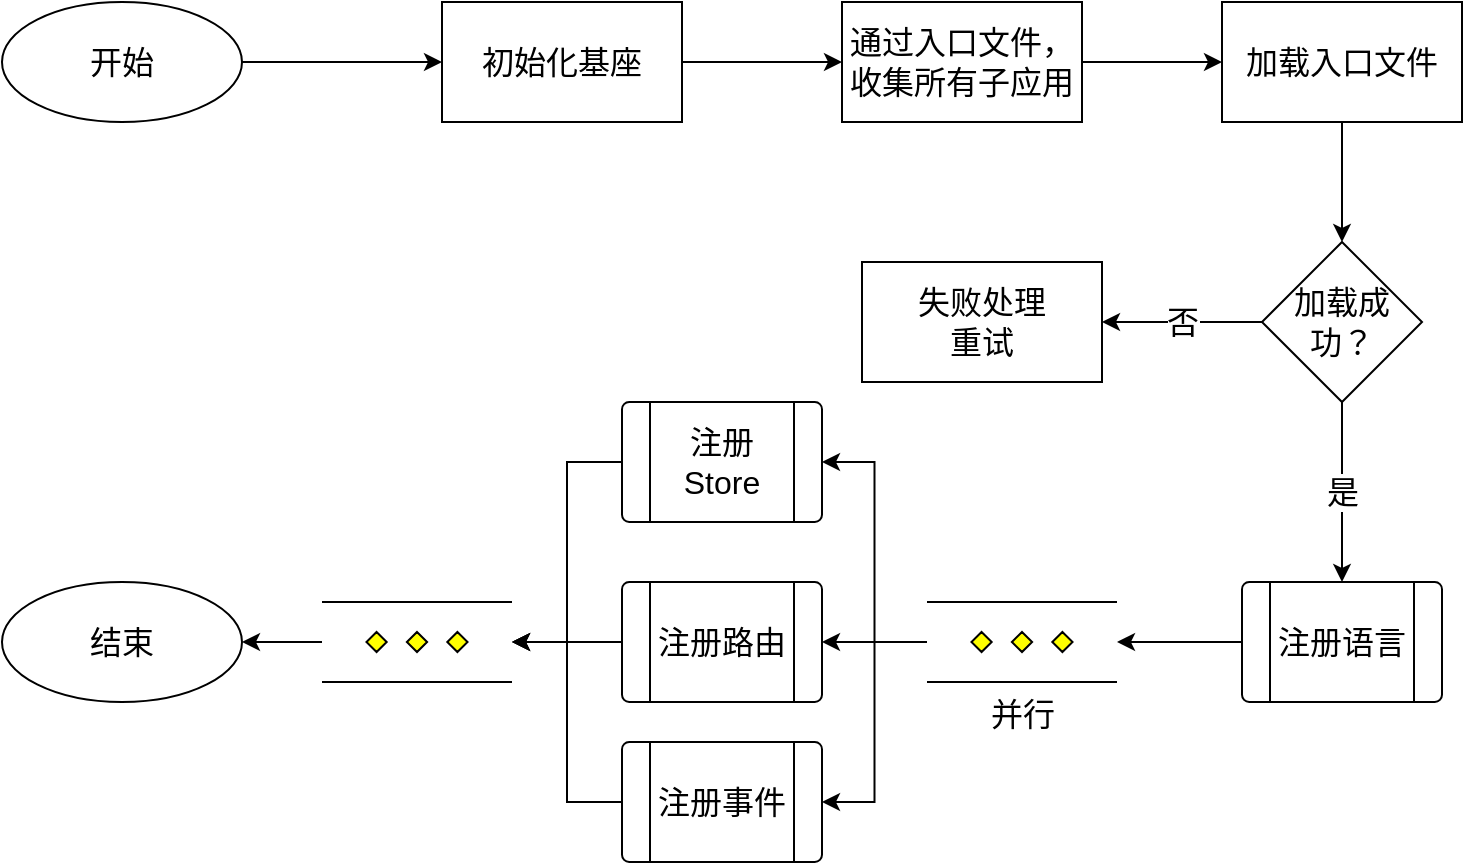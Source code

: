 <mxfile version="20.8.5" type="device" pages="3"><diagram id="zzagM2y4zxRq1yGhmsyp" name="应用注册流程"><mxGraphModel dx="1434" dy="764" grid="1" gridSize="10" guides="1" tooltips="1" connect="1" arrows="1" fold="1" page="1" pageScale="1" pageWidth="827" pageHeight="1169" math="0" shadow="0"><root><mxCell id="0"/><mxCell id="1" parent="0"/><mxCell id="WUT88LImpwBtYmgf4XU2-1" value="" style="edgeStyle=orthogonalEdgeStyle;rounded=0;orthogonalLoop=1;jettySize=auto;html=1;fontSize=16;" parent="1" source="WUT88LImpwBtYmgf4XU2-2" target="WUT88LImpwBtYmgf4XU2-4" edge="1"><mxGeometry relative="1" as="geometry"/></mxCell><mxCell id="WUT88LImpwBtYmgf4XU2-2" value="开始" style="ellipse;whiteSpace=wrap;html=1;fontSize=16;" parent="1" vertex="1"><mxGeometry x="10" y="70" width="120" height="60" as="geometry"/></mxCell><mxCell id="WUT88LImpwBtYmgf4XU2-3" value="" style="edgeStyle=orthogonalEdgeStyle;rounded=0;orthogonalLoop=1;jettySize=auto;html=1;fontSize=16;" parent="1" source="WUT88LImpwBtYmgf4XU2-4" target="WUT88LImpwBtYmgf4XU2-6" edge="1"><mxGeometry relative="1" as="geometry"/></mxCell><mxCell id="WUT88LImpwBtYmgf4XU2-4" value="初始化基座" style="whiteSpace=wrap;html=1;fontSize=16;" parent="1" vertex="1"><mxGeometry x="230" y="70" width="120" height="60" as="geometry"/></mxCell><mxCell id="WUT88LImpwBtYmgf4XU2-5" value="" style="edgeStyle=orthogonalEdgeStyle;rounded=0;orthogonalLoop=1;jettySize=auto;html=1;fontSize=16;" parent="1" source="WUT88LImpwBtYmgf4XU2-6" target="WUT88LImpwBtYmgf4XU2-8" edge="1"><mxGeometry relative="1" as="geometry"/></mxCell><mxCell id="WUT88LImpwBtYmgf4XU2-6" value="通过入口文件，收集所有子应用" style="whiteSpace=wrap;html=1;fontSize=16;" parent="1" vertex="1"><mxGeometry x="430" y="70" width="120" height="60" as="geometry"/></mxCell><mxCell id="WUT88LImpwBtYmgf4XU2-7" value="" style="edgeStyle=orthogonalEdgeStyle;rounded=0;orthogonalLoop=1;jettySize=auto;html=1;fontSize=16;" parent="1" source="WUT88LImpwBtYmgf4XU2-8" target="WUT88LImpwBtYmgf4XU2-11" edge="1"><mxGeometry relative="1" as="geometry"><mxPoint x="420" y="390" as="targetPoint"/></mxGeometry></mxCell><mxCell id="WUT88LImpwBtYmgf4XU2-8" value="加载入口文件" style="whiteSpace=wrap;html=1;fontSize=16;" parent="1" vertex="1"><mxGeometry x="620" y="70" width="120" height="60" as="geometry"/></mxCell><mxCell id="WUT88LImpwBtYmgf4XU2-9" value="是" style="edgeStyle=orthogonalEdgeStyle;rounded=0;orthogonalLoop=1;jettySize=auto;html=1;fontSize=16;" parent="1" source="WUT88LImpwBtYmgf4XU2-11" target="WUT88LImpwBtYmgf4XU2-29" edge="1"><mxGeometry relative="1" as="geometry"><mxPoint x="680" y="360" as="targetPoint"/></mxGeometry></mxCell><mxCell id="WUT88LImpwBtYmgf4XU2-10" value="否" style="edgeStyle=orthogonalEdgeStyle;rounded=0;orthogonalLoop=1;jettySize=auto;html=1;fontSize=16;" parent="1" source="WUT88LImpwBtYmgf4XU2-11" target="WUT88LImpwBtYmgf4XU2-12" edge="1"><mxGeometry relative="1" as="geometry"/></mxCell><mxCell id="WUT88LImpwBtYmgf4XU2-11" value="加载成功？" style="rhombus;whiteSpace=wrap;html=1;fontSize=16;" parent="1" vertex="1"><mxGeometry x="640" y="190" width="80" height="80" as="geometry"/></mxCell><mxCell id="WUT88LImpwBtYmgf4XU2-12" value="失败处理&lt;br style=&quot;font-size: 16px;&quot;&gt;重试" style="whiteSpace=wrap;html=1;fontSize=16;" parent="1" vertex="1"><mxGeometry x="440" y="200" width="120" height="60" as="geometry"/></mxCell><mxCell id="WUT88LImpwBtYmgf4XU2-23" value="结束" style="ellipse;whiteSpace=wrap;html=1;fontSize=16;" parent="1" vertex="1"><mxGeometry x="10" y="360" width="120" height="60" as="geometry"/></mxCell><mxCell id="WUT88LImpwBtYmgf4XU2-31" value="" style="edgeStyle=orthogonalEdgeStyle;rounded=0;orthogonalLoop=1;jettySize=auto;html=1;fontSize=16;" parent="1" source="WUT88LImpwBtYmgf4XU2-29" target="WUT88LImpwBtYmgf4XU2-35" edge="1"><mxGeometry relative="1" as="geometry"/></mxCell><mxCell id="WUT88LImpwBtYmgf4XU2-29" value="注册语言" style="verticalLabelPosition=middle;verticalAlign=middle;html=1;shape=process;whiteSpace=wrap;rounded=1;size=0.14;arcSize=6;fontSize=16;labelPosition=center;align=center;" parent="1" vertex="1"><mxGeometry x="630" y="360" width="100" height="60" as="geometry"/></mxCell><mxCell id="WUT88LImpwBtYmgf4XU2-40" style="edgeStyle=orthogonalEdgeStyle;rounded=0;orthogonalLoop=1;jettySize=auto;html=1;fontSize=16;" parent="1" source="WUT88LImpwBtYmgf4XU2-30" target="WUT88LImpwBtYmgf4XU2-38" edge="1"><mxGeometry relative="1" as="geometry"/></mxCell><mxCell id="WUT88LImpwBtYmgf4XU2-30" value="注册路由" style="verticalLabelPosition=middle;verticalAlign=middle;html=1;shape=process;whiteSpace=wrap;rounded=1;size=0.14;arcSize=6;fontSize=16;labelPosition=center;align=center;" parent="1" vertex="1"><mxGeometry x="320" y="360" width="100" height="60" as="geometry"/></mxCell><mxCell id="WUT88LImpwBtYmgf4XU2-34" style="edgeStyle=orthogonalEdgeStyle;rounded=0;orthogonalLoop=1;jettySize=auto;html=1;fontSize=16;" parent="1" source="WUT88LImpwBtYmgf4XU2-38" target="WUT88LImpwBtYmgf4XU2-23" edge="1"><mxGeometry relative="1" as="geometry"/></mxCell><mxCell id="WUT88LImpwBtYmgf4XU2-39" style="edgeStyle=orthogonalEdgeStyle;rounded=0;orthogonalLoop=1;jettySize=auto;html=1;fontSize=16;entryX=1;entryY=0.5;entryDx=0;entryDy=0;entryPerimeter=0;" parent="1" source="WUT88LImpwBtYmgf4XU2-32" target="WUT88LImpwBtYmgf4XU2-38" edge="1"><mxGeometry relative="1" as="geometry"/></mxCell><mxCell id="WUT88LImpwBtYmgf4XU2-32" value="注册Store" style="verticalLabelPosition=middle;verticalAlign=middle;html=1;shape=process;whiteSpace=wrap;rounded=1;size=0.14;arcSize=6;fontSize=16;labelPosition=center;align=center;" parent="1" vertex="1"><mxGeometry x="320" y="270" width="100" height="60" as="geometry"/></mxCell><mxCell id="WUT88LImpwBtYmgf4XU2-36" style="edgeStyle=orthogonalEdgeStyle;rounded=0;orthogonalLoop=1;jettySize=auto;html=1;fontSize=16;entryX=1;entryY=0.5;entryDx=0;entryDy=0;" parent="1" source="WUT88LImpwBtYmgf4XU2-35" target="WUT88LImpwBtYmgf4XU2-32" edge="1"><mxGeometry relative="1" as="geometry"/></mxCell><mxCell id="WUT88LImpwBtYmgf4XU2-37" style="edgeStyle=orthogonalEdgeStyle;rounded=0;orthogonalLoop=1;jettySize=auto;html=1;fontSize=16;" parent="1" source="WUT88LImpwBtYmgf4XU2-35" target="WUT88LImpwBtYmgf4XU2-30" edge="1"><mxGeometry relative="1" as="geometry"/></mxCell><mxCell id="WUT88LImpwBtYmgf4XU2-42" style="edgeStyle=orthogonalEdgeStyle;rounded=0;orthogonalLoop=1;jettySize=auto;html=1;entryX=1;entryY=0.5;entryDx=0;entryDy=0;fontSize=16;" parent="1" source="WUT88LImpwBtYmgf4XU2-35" target="WUT88LImpwBtYmgf4XU2-41" edge="1"><mxGeometry relative="1" as="geometry"/></mxCell><mxCell id="WUT88LImpwBtYmgf4XU2-35" value="并行" style="verticalLabelPosition=bottom;verticalAlign=top;html=1;shape=mxgraph.flowchart.parallel_mode;pointerEvents=1;fontSize=16;" parent="1" vertex="1"><mxGeometry x="472.5" y="370" width="95" height="40" as="geometry"/></mxCell><mxCell id="WUT88LImpwBtYmgf4XU2-38" value="" style="verticalLabelPosition=bottom;verticalAlign=top;html=1;shape=mxgraph.flowchart.parallel_mode;pointerEvents=1;fontSize=16;" parent="1" vertex="1"><mxGeometry x="170" y="370" width="95" height="40" as="geometry"/></mxCell><mxCell id="WUT88LImpwBtYmgf4XU2-43" style="edgeStyle=orthogonalEdgeStyle;rounded=0;orthogonalLoop=1;jettySize=auto;html=1;entryX=1;entryY=0.5;entryDx=0;entryDy=0;entryPerimeter=0;fontSize=16;" parent="1" source="WUT88LImpwBtYmgf4XU2-41" target="WUT88LImpwBtYmgf4XU2-38" edge="1"><mxGeometry relative="1" as="geometry"/></mxCell><mxCell id="WUT88LImpwBtYmgf4XU2-41" value="注册事件" style="verticalLabelPosition=middle;verticalAlign=middle;html=1;shape=process;whiteSpace=wrap;rounded=1;size=0.14;arcSize=6;fontSize=16;labelPosition=center;align=center;" parent="1" vertex="1"><mxGeometry x="320" y="440" width="100" height="60" as="geometry"/></mxCell></root></mxGraphModel></diagram><diagram id="CoITRjyVxTSdQ1MjfuBr" name="动态路由"><mxGraphModel dx="1434" dy="764" grid="1" gridSize="10" guides="1" tooltips="1" connect="1" arrows="1" fold="1" page="1" pageScale="1" pageWidth="827" pageHeight="1169" math="0" shadow="0"><root><mxCell id="0"/><mxCell id="1" parent="0"/><mxCell id="h7p6sk4v2OCf2TAk3III-1" value="" style="edgeStyle=orthogonalEdgeStyle;rounded=0;orthogonalLoop=1;jettySize=auto;html=1;fontSize=16;" edge="1" parent="1" source="h7p6sk4v2OCf2TAk3III-2" target="h7p6sk4v2OCf2TAk3III-4"><mxGeometry relative="1" as="geometry"/></mxCell><mxCell id="h7p6sk4v2OCf2TAk3III-2" value="开始" style="ellipse;whiteSpace=wrap;html=1;fontSize=16;" vertex="1" parent="1"><mxGeometry x="60" y="70" width="120" height="60" as="geometry"/></mxCell><mxCell id="h7p6sk4v2OCf2TAk3III-3" value="" style="edgeStyle=orthogonalEdgeStyle;rounded=0;orthogonalLoop=1;jettySize=auto;html=1;fontSize=16;" edge="1" parent="1" source="h7p6sk4v2OCf2TAk3III-4" target="h7p6sk4v2OCf2TAk3III-6"><mxGeometry relative="1" as="geometry"/></mxCell><mxCell id="h7p6sk4v2OCf2TAk3III-4" value="应用注册" style="verticalLabelPosition=middle;verticalAlign=middle;html=1;shape=process;whiteSpace=wrap;rounded=1;size=0.14;arcSize=6;fontFamily=Helvetica;fontSize=16;fontColor=default;align=center;strokeColor=default;fillColor=default;labelPosition=center;" vertex="1" parent="1"><mxGeometry x="260" y="70" width="120" height="60" as="geometry"/></mxCell><mxCell id="h7p6sk4v2OCf2TAk3III-5" value="" style="edgeStyle=orthogonalEdgeStyle;rounded=0;orthogonalLoop=1;jettySize=auto;html=1;fontSize=16;" edge="1" parent="1" source="h7p6sk4v2OCf2TAk3III-6" target="h7p6sk4v2OCf2TAk3III-8"><mxGeometry relative="1" as="geometry"/></mxCell><mxCell id="h7p6sk4v2OCf2TAk3III-6" value="路由&lt;br style=&quot;font-size: 16px;&quot;&gt;/appName/xxx/index" style="whiteSpace=wrap;html=1;fontSize=16;" vertex="1" parent="1"><mxGeometry x="440" y="70" width="120" height="60" as="geometry"/></mxCell><mxCell id="h7p6sk4v2OCf2TAk3III-7" value="" style="edgeStyle=orthogonalEdgeStyle;rounded=0;orthogonalLoop=1;jettySize=auto;html=1;fontSize=16;" edge="1" parent="1" source="h7p6sk4v2OCf2TAk3III-8" target="h7p6sk4v2OCf2TAk3III-11"><mxGeometry relative="1" as="geometry"><mxPoint x="420" y="390" as="targetPoint"/></mxGeometry></mxCell><mxCell id="h7p6sk4v2OCf2TAk3III-8" value="根据路由匹配&lt;br style=&quot;font-size: 16px;&quot;&gt;/appName" style="whiteSpace=wrap;html=1;fontSize=16;" vertex="1" parent="1"><mxGeometry x="620" y="70" width="120" height="60" as="geometry"/></mxCell><mxCell id="h7p6sk4v2OCf2TAk3III-9" value="成功" style="edgeStyle=orthogonalEdgeStyle;rounded=0;orthogonalLoop=1;jettySize=auto;html=1;fontSize=16;" edge="1" parent="1" source="h7p6sk4v2OCf2TAk3III-11" target="h7p6sk4v2OCf2TAk3III-15"><mxGeometry relative="1" as="geometry"><mxPoint x="420" y="530" as="targetPoint"/></mxGeometry></mxCell><mxCell id="h7p6sk4v2OCf2TAk3III-10" value="失败" style="edgeStyle=orthogonalEdgeStyle;rounded=0;orthogonalLoop=1;jettySize=auto;html=1;fontSize=16;" edge="1" parent="1" source="h7p6sk4v2OCf2TAk3III-11" target="h7p6sk4v2OCf2TAk3III-12"><mxGeometry relative="1" as="geometry"/></mxCell><mxCell id="h7p6sk4v2OCf2TAk3III-11" value="匹配结果" style="rhombus;whiteSpace=wrap;html=1;fontSize=16;" vertex="1" parent="1"><mxGeometry x="640" y="190" width="80" height="80" as="geometry"/></mxCell><mxCell id="h7p6sk4v2OCf2TAk3III-12" value="失败处理&lt;br style=&quot;font-size: 16px;&quot;&gt;回到首页" style="whiteSpace=wrap;html=1;fontSize=16;" vertex="1" parent="1"><mxGeometry x="440" y="200" width="120" height="60" as="geometry"/></mxCell><mxCell id="h7p6sk4v2OCf2TAk3III-13" value="是" style="edgeStyle=orthogonalEdgeStyle;rounded=0;orthogonalLoop=1;jettySize=auto;html=1;fontSize=16;entryX=1;entryY=0.5;entryDx=0;entryDy=0;exitX=0.5;exitY=1;exitDx=0;exitDy=0;" edge="1" parent="1" source="h7p6sk4v2OCf2TAk3III-15" target="h7p6sk4v2OCf2TAk3III-20"><mxGeometry relative="1" as="geometry"><mxPoint x="680" y="480" as="targetPoint"/></mxGeometry></mxCell><mxCell id="h7p6sk4v2OCf2TAk3III-14" value="否" style="edgeStyle=orthogonalEdgeStyle;rounded=0;orthogonalLoop=1;jettySize=auto;html=1;fontSize=16;" edge="1" parent="1" source="h7p6sk4v2OCf2TAk3III-15" target="h7p6sk4v2OCf2TAk3III-18"><mxGeometry relative="1" as="geometry"><mxPoint x="520" y="370" as="targetPoint"/></mxGeometry></mxCell><mxCell id="h7p6sk4v2OCf2TAk3III-15" value="检查该路由模块是否已经加载" style="rhombus;whiteSpace=wrap;html=1;fontSize=16;" vertex="1" parent="1"><mxGeometry x="640" y="360" width="80" height="80" as="geometry"/></mxCell><mxCell id="h7p6sk4v2OCf2TAk3III-16" value="成功" style="edgeStyle=orthogonalEdgeStyle;rounded=0;orthogonalLoop=1;jettySize=auto;html=1;fontSize=16;" edge="1" parent="1" source="h7p6sk4v2OCf2TAk3III-18" target="h7p6sk4v2OCf2TAk3III-20"><mxGeometry relative="1" as="geometry"/></mxCell><mxCell id="h7p6sk4v2OCf2TAk3III-17" value="失败" style="edgeStyle=orthogonalEdgeStyle;rounded=0;orthogonalLoop=1;jettySize=auto;html=1;fontSize=16;" edge="1" parent="1" source="h7p6sk4v2OCf2TAk3III-18" target="h7p6sk4v2OCf2TAk3III-26"><mxGeometry relative="1" as="geometry"/></mxCell><mxCell id="h7p6sk4v2OCf2TAk3III-18" value="异步请求该应用的代码入口 JS 地址" style="rhombus;whiteSpace=wrap;html=1;fontSize=16;" vertex="1" parent="1"><mxGeometry x="410" y="330" width="80" height="80" as="geometry"/></mxCell><mxCell id="h7p6sk4v2OCf2TAk3III-19" value="" style="edgeStyle=orthogonalEdgeStyle;rounded=0;orthogonalLoop=1;jettySize=auto;html=1;fontSize=16;" edge="1" parent="1" source="h7p6sk4v2OCf2TAk3III-20" target="h7p6sk4v2OCf2TAk3III-22"><mxGeometry relative="1" as="geometry"/></mxCell><mxCell id="h7p6sk4v2OCf2TAk3III-20" value="获取应用模块&lt;br style=&quot;font-size: 16px;&quot;&gt;返回路由控制" style="whiteSpace=wrap;html=1;fontSize=16;" vertex="1" parent="1"><mxGeometry x="390" y="460" width="120" height="60" as="geometry"/></mxCell><mxCell id="h7p6sk4v2OCf2TAk3III-21" value="" style="edgeStyle=orthogonalEdgeStyle;rounded=0;orthogonalLoop=1;jettySize=auto;html=1;fontSize=16;" edge="1" parent="1" source="h7p6sk4v2OCf2TAk3III-22" target="h7p6sk4v2OCf2TAk3III-23"><mxGeometry relative="1" as="geometry"/></mxCell><mxCell id="h7p6sk4v2OCf2TAk3III-22" value="显示应用页面" style="whiteSpace=wrap;html=1;fontSize=16;" vertex="1" parent="1"><mxGeometry x="220" y="460" width="120" height="60" as="geometry"/></mxCell><mxCell id="h7p6sk4v2OCf2TAk3III-23" value="结束" style="ellipse;whiteSpace=wrap;html=1;fontSize=16;" vertex="1" parent="1"><mxGeometry x="60" y="460" width="120" height="60" as="geometry"/></mxCell><mxCell id="h7p6sk4v2OCf2TAk3III-24" style="edgeStyle=orthogonalEdgeStyle;rounded=0;orthogonalLoop=1;jettySize=auto;html=1;entryX=0.5;entryY=0;entryDx=0;entryDy=0;fontSize=16;exitX=0.5;exitY=0;exitDx=0;exitDy=0;" edge="1" parent="1" source="h7p6sk4v2OCf2TAk3III-26" target="h7p6sk4v2OCf2TAk3III-18"><mxGeometry relative="1" as="geometry"/></mxCell><mxCell id="h7p6sk4v2OCf2TAk3III-25" value="计数" style="edgeLabel;html=1;align=center;verticalAlign=middle;resizable=0;points=[];fontSize=16;" vertex="1" connectable="0" parent="h7p6sk4v2OCf2TAk3III-24"><mxGeometry x="-0.067" y="3" relative="1" as="geometry"><mxPoint as="offset"/></mxGeometry></mxCell><mxCell id="h7p6sk4v2OCf2TAk3III-26" value="重新请求" style="whiteSpace=wrap;html=1;fontSize=16;" vertex="1" parent="1"><mxGeometry x="220" y="340" width="120" height="60" as="geometry"/></mxCell></root></mxGraphModel></diagram><diagram id="ngN_HKfz0EcpP66IgR-g" name="动态状态管理"><mxGraphModel dx="1434" dy="764" grid="1" gridSize="10" guides="1" tooltips="1" connect="1" arrows="1" fold="1" page="1" pageScale="1" pageWidth="827" pageHeight="1169" math="0" shadow="0"><root><mxCell id="0"/><mxCell id="1" parent="0"/><mxCell id="1he4u8YpgkceC310jECo-1" value="" style="edgeStyle=orthogonalEdgeStyle;rounded=0;orthogonalLoop=1;jettySize=auto;html=1;fontSize=16;" edge="1" parent="1" source="1he4u8YpgkceC310jECo-2" target="1he4u8YpgkceC310jECo-22"><mxGeometry relative="1" as="geometry"><mxPoint x="260" y="100" as="targetPoint"/></mxGeometry></mxCell><mxCell id="1he4u8YpgkceC310jECo-2" value="开始" style="ellipse;whiteSpace=wrap;html=1;fontSize=16;" vertex="1" parent="1"><mxGeometry x="60" y="70" width="120" height="60" as="geometry"/></mxCell><mxCell id="1he4u8YpgkceC310jECo-3" value="" style="edgeStyle=orthogonalEdgeStyle;rounded=0;orthogonalLoop=1;jettySize=auto;html=1;fontSize=16;" edge="1" parent="1" source="1he4u8YpgkceC310jECo-22" target="1he4u8YpgkceC310jECo-5"><mxGeometry relative="1" as="geometry"><mxPoint x="380" y="100" as="sourcePoint"/></mxGeometry></mxCell><mxCell id="1he4u8YpgkceC310jECo-4" value="" style="edgeStyle=orthogonalEdgeStyle;rounded=0;orthogonalLoop=1;jettySize=auto;html=1;fontSize=16;" edge="1" parent="1" source="1he4u8YpgkceC310jECo-5" target="1he4u8YpgkceC310jECo-7"><mxGeometry relative="1" as="geometry"/></mxCell><mxCell id="1he4u8YpgkceC310jECo-5" value="路由&lt;br style=&quot;font-size: 16px;&quot;&gt;/appName/xxx/index" style="whiteSpace=wrap;html=1;fontSize=16;" vertex="1" parent="1"><mxGeometry x="440" y="70" width="120" height="60" as="geometry"/></mxCell><mxCell id="1he4u8YpgkceC310jECo-6" value="" style="edgeStyle=orthogonalEdgeStyle;rounded=0;orthogonalLoop=1;jettySize=auto;html=1;fontSize=16;" edge="1" parent="1" source="1he4u8YpgkceC310jECo-7" target="1he4u8YpgkceC310jECo-21"><mxGeometry relative="1" as="geometry"/></mxCell><mxCell id="1he4u8YpgkceC310jECo-7" value="根据路由匹配&lt;br style=&quot;font-size: 16px;&quot;&gt;/appName" style="whiteSpace=wrap;html=1;fontSize=16;" vertex="1" parent="1"><mxGeometry x="620" y="70" width="120" height="60" as="geometry"/></mxCell><mxCell id="1he4u8YpgkceC310jECo-8" value="是" style="edgeStyle=orthogonalEdgeStyle;rounded=0;orthogonalLoop=1;jettySize=auto;html=1;fontSize=16;" edge="1" parent="1" source="1he4u8YpgkceC310jECo-10" target="1he4u8YpgkceC310jECo-19"><mxGeometry relative="1" as="geometry"><mxPoint x="680" y="430" as="targetPoint"/></mxGeometry></mxCell><mxCell id="1he4u8YpgkceC310jECo-9" value="否" style="edgeStyle=orthogonalEdgeStyle;rounded=0;orthogonalLoop=1;jettySize=auto;html=1;fontSize=16;" edge="1" parent="1" source="1he4u8YpgkceC310jECo-10" target="1he4u8YpgkceC310jECo-12"><mxGeometry relative="1" as="geometry"/></mxCell><mxCell id="1he4u8YpgkceC310jECo-10" value="存在 Store？" style="rhombus;whiteSpace=wrap;html=1;fontSize=16;" vertex="1" parent="1"><mxGeometry x="640" y="267" width="80" height="80" as="geometry"/></mxCell><mxCell id="1he4u8YpgkceC310jECo-11" style="edgeStyle=orthogonalEdgeStyle;rounded=0;orthogonalLoop=1;jettySize=auto;html=1;fontSize=16;" edge="1" parent="1" source="1he4u8YpgkceC310jECo-12" target="1he4u8YpgkceC310jECo-17"><mxGeometry relative="1" as="geometry"/></mxCell><mxCell id="1he4u8YpgkceC310jECo-12" value="不做任何处理" style="whiteSpace=wrap;html=1;fontSize=16;" vertex="1" parent="1"><mxGeometry x="440" y="277" width="120" height="60" as="geometry"/></mxCell><mxCell id="1he4u8YpgkceC310jECo-13" value="是" style="edgeStyle=orthogonalEdgeStyle;rounded=0;orthogonalLoop=1;jettySize=auto;html=1;fontSize=16;entryX=1;entryY=0.5;entryDx=0;entryDy=0;" edge="1" parent="1" source="1he4u8YpgkceC310jECo-19" target="1he4u8YpgkceC310jECo-15"><mxGeometry relative="1" as="geometry"><mxPoint x="680" y="550" as="targetPoint"/><mxPoint x="680" y="510" as="sourcePoint"/></mxGeometry></mxCell><mxCell id="1he4u8YpgkceC310jECo-14" value="" style="edgeStyle=orthogonalEdgeStyle;rounded=0;orthogonalLoop=1;jettySize=auto;html=1;fontSize=16;" edge="1" parent="1" source="1he4u8YpgkceC310jECo-15" target="1he4u8YpgkceC310jECo-17"><mxGeometry relative="1" as="geometry"/></mxCell><mxCell id="1he4u8YpgkceC310jECo-15" value="获取Store&lt;br style=&quot;font-size: 16px;&quot;&gt;返回数据" style="whiteSpace=wrap;html=1;fontSize=16;" vertex="1" parent="1"><mxGeometry x="390" y="415" width="120" height="60" as="geometry"/></mxCell><mxCell id="1he4u8YpgkceC310jECo-16" value="" style="edgeStyle=orthogonalEdgeStyle;rounded=0;orthogonalLoop=1;jettySize=auto;html=1;fontSize=16;" edge="1" parent="1" source="1he4u8YpgkceC310jECo-17" target="1he4u8YpgkceC310jECo-18"><mxGeometry relative="1" as="geometry"/></mxCell><mxCell id="1he4u8YpgkceC310jECo-17" value="显示应用页面" style="whiteSpace=wrap;html=1;fontSize=16;" vertex="1" parent="1"><mxGeometry x="220" y="415" width="120" height="60" as="geometry"/></mxCell><mxCell id="1he4u8YpgkceC310jECo-18" value="结束" style="ellipse;whiteSpace=wrap;html=1;fontSize=16;" vertex="1" parent="1"><mxGeometry x="60" y="415" width="120" height="60" as="geometry"/></mxCell><mxCell id="1he4u8YpgkceC310jECo-19" value="将子应用&lt;br&gt;&amp;nbsp;Store 激活" style="html=1;fontSize=16;" vertex="1" parent="1"><mxGeometry x="620" y="415" width="120" height="60" as="geometry"/></mxCell><mxCell id="1he4u8YpgkceC310jECo-20" value="" style="edgeStyle=orthogonalEdgeStyle;rounded=0;orthogonalLoop=1;jettySize=auto;html=1;fontSize=16;" edge="1" parent="1" source="1he4u8YpgkceC310jECo-21" target="1he4u8YpgkceC310jECo-10"><mxGeometry relative="1" as="geometry"/></mxCell><mxCell id="1he4u8YpgkceC310jECo-21" value="将上一个子应用&lt;br&gt;&amp;nbsp;Store 失活" style="html=1;fontSize=16;" vertex="1" parent="1"><mxGeometry x="620" y="170" width="120" height="60" as="geometry"/></mxCell><mxCell id="1he4u8YpgkceC310jECo-22" value="应用注册" style="verticalLabelPosition=middle;verticalAlign=middle;html=1;shape=process;whiteSpace=wrap;rounded=1;size=0.14;arcSize=6;fontSize=16;labelPosition=center;align=center;" vertex="1" parent="1"><mxGeometry x="260" y="70" width="100" height="60" as="geometry"/></mxCell></root></mxGraphModel></diagram></mxfile>